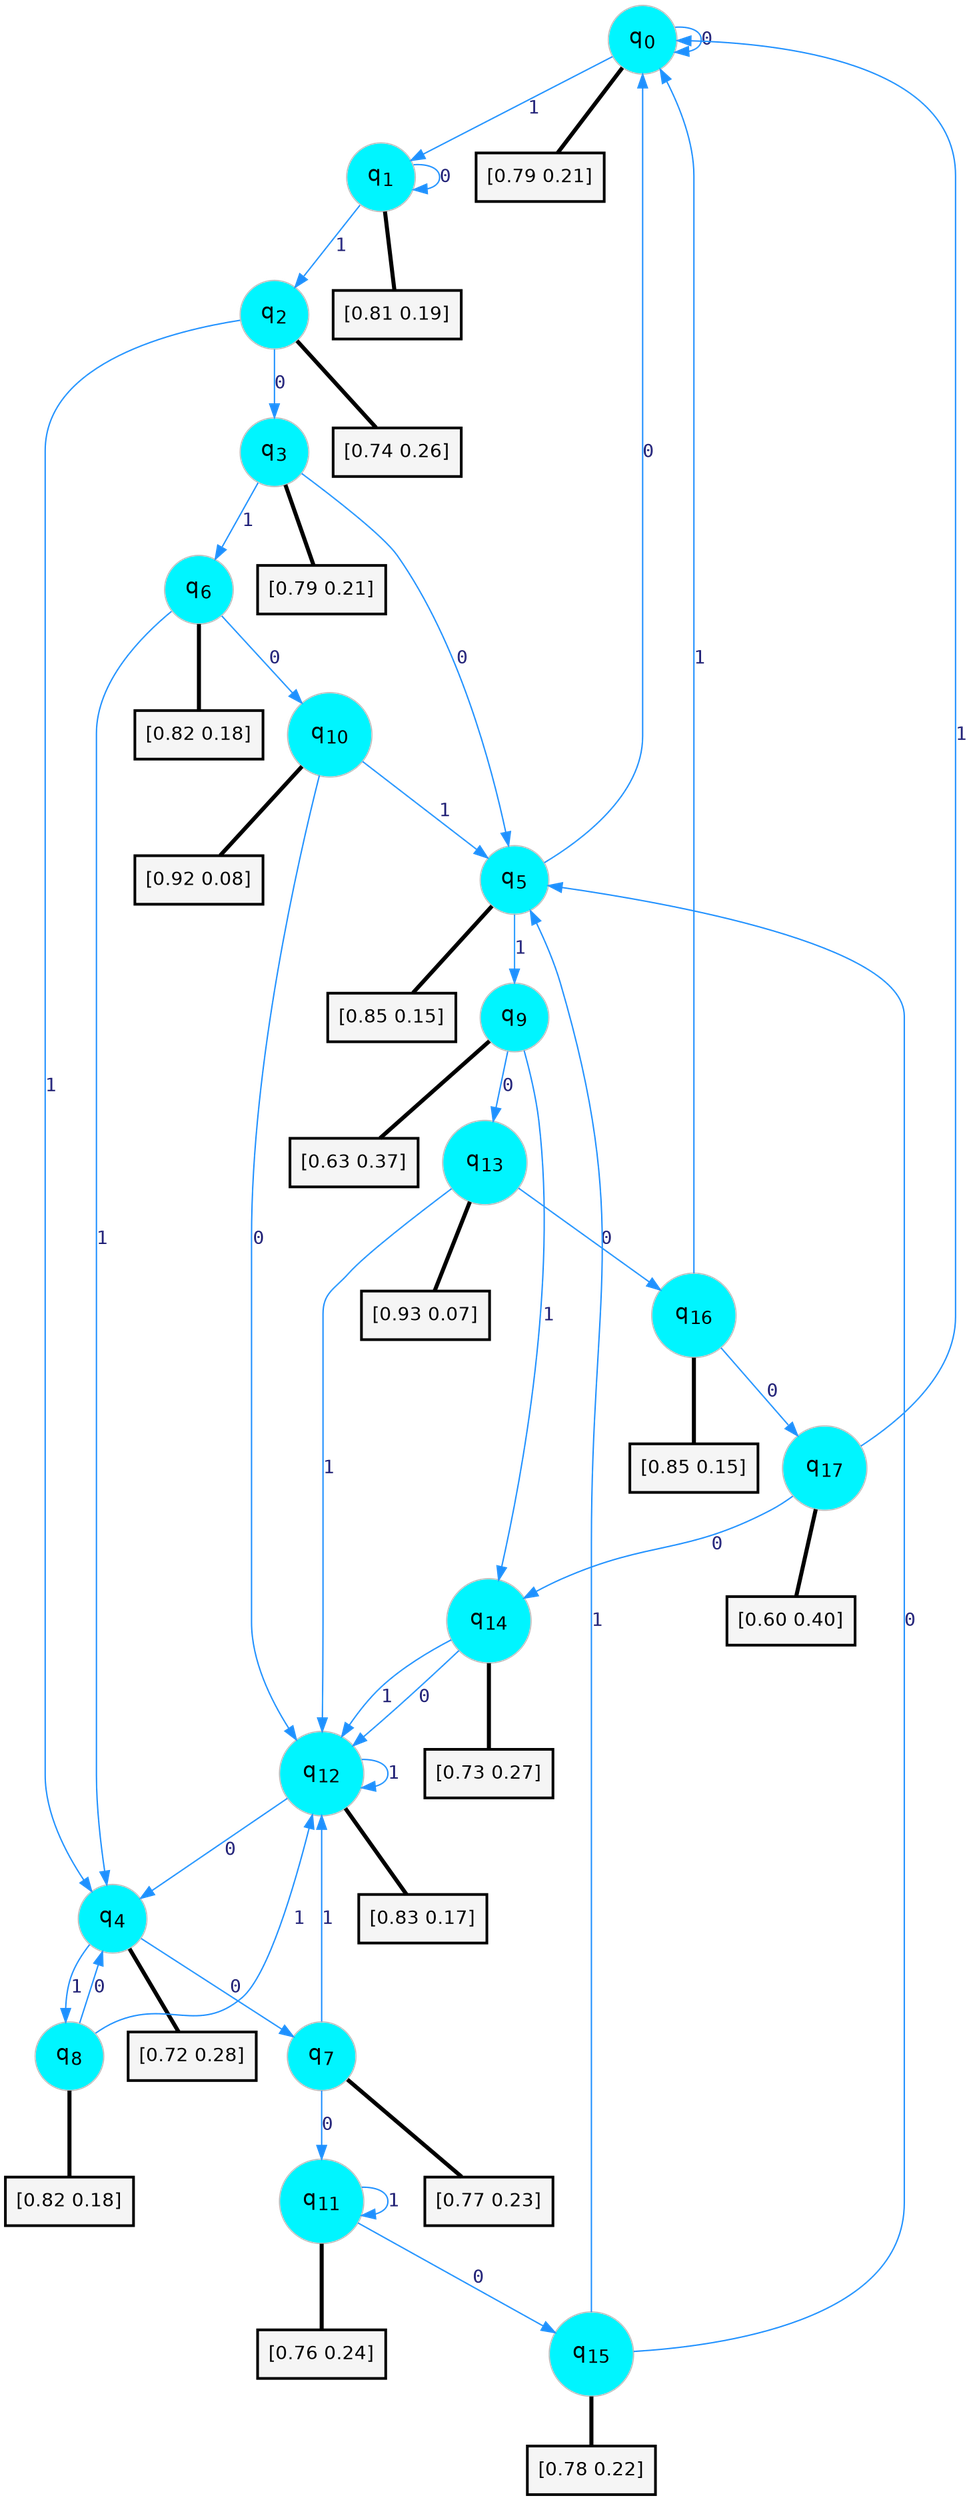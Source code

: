 digraph G {
graph [
bgcolor=transparent, dpi=300, rankdir=TD, size="40,25"];
node [
color=gray, fillcolor=turquoise1, fontcolor=black, fontname=Helvetica, fontsize=16, fontweight=bold, shape=circle, style=filled];
edge [
arrowsize=1, color=dodgerblue1, fontcolor=midnightblue, fontname=courier, fontweight=bold, penwidth=1, style=solid, weight=20];
0[label=<q<SUB>0</SUB>>];
1[label=<q<SUB>1</SUB>>];
2[label=<q<SUB>2</SUB>>];
3[label=<q<SUB>3</SUB>>];
4[label=<q<SUB>4</SUB>>];
5[label=<q<SUB>5</SUB>>];
6[label=<q<SUB>6</SUB>>];
7[label=<q<SUB>7</SUB>>];
8[label=<q<SUB>8</SUB>>];
9[label=<q<SUB>9</SUB>>];
10[label=<q<SUB>10</SUB>>];
11[label=<q<SUB>11</SUB>>];
12[label=<q<SUB>12</SUB>>];
13[label=<q<SUB>13</SUB>>];
14[label=<q<SUB>14</SUB>>];
15[label=<q<SUB>15</SUB>>];
16[label=<q<SUB>16</SUB>>];
17[label=<q<SUB>17</SUB>>];
18[label="[0.79 0.21]", shape=box,fontcolor=black, fontname=Helvetica, fontsize=14, penwidth=2, fillcolor=whitesmoke,color=black];
19[label="[0.81 0.19]", shape=box,fontcolor=black, fontname=Helvetica, fontsize=14, penwidth=2, fillcolor=whitesmoke,color=black];
20[label="[0.74 0.26]", shape=box,fontcolor=black, fontname=Helvetica, fontsize=14, penwidth=2, fillcolor=whitesmoke,color=black];
21[label="[0.79 0.21]", shape=box,fontcolor=black, fontname=Helvetica, fontsize=14, penwidth=2, fillcolor=whitesmoke,color=black];
22[label="[0.72 0.28]", shape=box,fontcolor=black, fontname=Helvetica, fontsize=14, penwidth=2, fillcolor=whitesmoke,color=black];
23[label="[0.85 0.15]", shape=box,fontcolor=black, fontname=Helvetica, fontsize=14, penwidth=2, fillcolor=whitesmoke,color=black];
24[label="[0.82 0.18]", shape=box,fontcolor=black, fontname=Helvetica, fontsize=14, penwidth=2, fillcolor=whitesmoke,color=black];
25[label="[0.77 0.23]", shape=box,fontcolor=black, fontname=Helvetica, fontsize=14, penwidth=2, fillcolor=whitesmoke,color=black];
26[label="[0.82 0.18]", shape=box,fontcolor=black, fontname=Helvetica, fontsize=14, penwidth=2, fillcolor=whitesmoke,color=black];
27[label="[0.63 0.37]", shape=box,fontcolor=black, fontname=Helvetica, fontsize=14, penwidth=2, fillcolor=whitesmoke,color=black];
28[label="[0.92 0.08]", shape=box,fontcolor=black, fontname=Helvetica, fontsize=14, penwidth=2, fillcolor=whitesmoke,color=black];
29[label="[0.76 0.24]", shape=box,fontcolor=black, fontname=Helvetica, fontsize=14, penwidth=2, fillcolor=whitesmoke,color=black];
30[label="[0.83 0.17]", shape=box,fontcolor=black, fontname=Helvetica, fontsize=14, penwidth=2, fillcolor=whitesmoke,color=black];
31[label="[0.93 0.07]", shape=box,fontcolor=black, fontname=Helvetica, fontsize=14, penwidth=2, fillcolor=whitesmoke,color=black];
32[label="[0.73 0.27]", shape=box,fontcolor=black, fontname=Helvetica, fontsize=14, penwidth=2, fillcolor=whitesmoke,color=black];
33[label="[0.78 0.22]", shape=box,fontcolor=black, fontname=Helvetica, fontsize=14, penwidth=2, fillcolor=whitesmoke,color=black];
34[label="[0.85 0.15]", shape=box,fontcolor=black, fontname=Helvetica, fontsize=14, penwidth=2, fillcolor=whitesmoke,color=black];
35[label="[0.60 0.40]", shape=box,fontcolor=black, fontname=Helvetica, fontsize=14, penwidth=2, fillcolor=whitesmoke,color=black];
0->0 [label=0];
0->1 [label=1];
0->18 [arrowhead=none, penwidth=3,color=black];
1->1 [label=0];
1->2 [label=1];
1->19 [arrowhead=none, penwidth=3,color=black];
2->3 [label=0];
2->4 [label=1];
2->20 [arrowhead=none, penwidth=3,color=black];
3->5 [label=0];
3->6 [label=1];
3->21 [arrowhead=none, penwidth=3,color=black];
4->7 [label=0];
4->8 [label=1];
4->22 [arrowhead=none, penwidth=3,color=black];
5->0 [label=0];
5->9 [label=1];
5->23 [arrowhead=none, penwidth=3,color=black];
6->10 [label=0];
6->4 [label=1];
6->24 [arrowhead=none, penwidth=3,color=black];
7->11 [label=0];
7->12 [label=1];
7->25 [arrowhead=none, penwidth=3,color=black];
8->4 [label=0];
8->12 [label=1];
8->26 [arrowhead=none, penwidth=3,color=black];
9->13 [label=0];
9->14 [label=1];
9->27 [arrowhead=none, penwidth=3,color=black];
10->12 [label=0];
10->5 [label=1];
10->28 [arrowhead=none, penwidth=3,color=black];
11->15 [label=0];
11->11 [label=1];
11->29 [arrowhead=none, penwidth=3,color=black];
12->4 [label=0];
12->12 [label=1];
12->30 [arrowhead=none, penwidth=3,color=black];
13->16 [label=0];
13->12 [label=1];
13->31 [arrowhead=none, penwidth=3,color=black];
14->12 [label=0];
14->12 [label=1];
14->32 [arrowhead=none, penwidth=3,color=black];
15->5 [label=0];
15->5 [label=1];
15->33 [arrowhead=none, penwidth=3,color=black];
16->17 [label=0];
16->0 [label=1];
16->34 [arrowhead=none, penwidth=3,color=black];
17->14 [label=0];
17->0 [label=1];
17->35 [arrowhead=none, penwidth=3,color=black];
}
